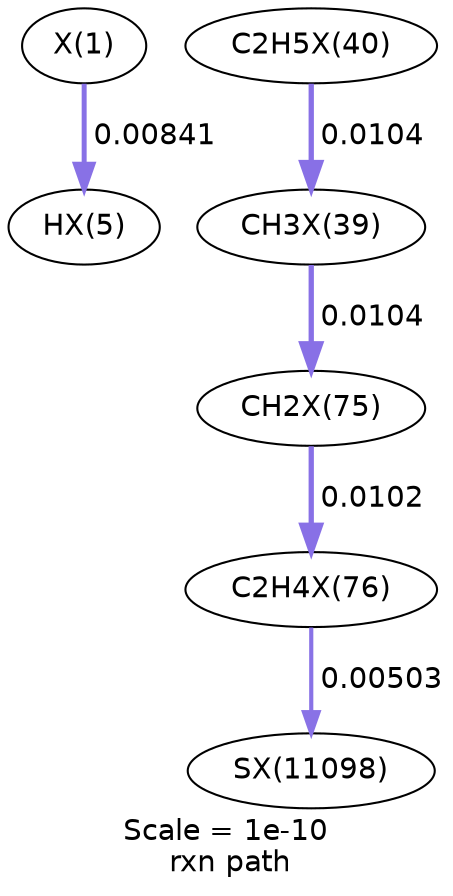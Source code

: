 digraph reaction_paths {
center=1;
s55 -> s56[fontname="Helvetica", style="setlinewidth(2.39)", arrowsize=1.2, color="0.7, 0.508, 0.9"
, label=" 0.00841"];
s59 -> s58[fontname="Helvetica", style="setlinewidth(2.55)", arrowsize=1.28, color="0.7, 0.51, 0.9"
, label=" 0.0104"];
s58 -> s63[fontname="Helvetica", style="setlinewidth(2.55)", arrowsize=1.28, color="0.7, 0.51, 0.9"
, label=" 0.0104"];
s63 -> s64[fontname="Helvetica", style="setlinewidth(2.54)", arrowsize=1.27, color="0.7, 0.51, 0.9"
, label=" 0.0102"];
s64 -> s262[fontname="Helvetica", style="setlinewidth(2)", arrowsize=1, color="0.7, 0.505, 0.9"
, label=" 0.00503"];
s55 [ fontname="Helvetica", label="X(1)"];
s56 [ fontname="Helvetica", label="HX(5)"];
s58 [ fontname="Helvetica", label="CH3X(39)"];
s59 [ fontname="Helvetica", label="C2H5X(40)"];
s63 [ fontname="Helvetica", label="CH2X(75)"];
s64 [ fontname="Helvetica", label="C2H4X(76)"];
s262 [ fontname="Helvetica", label="SX(11098)"];
 label = "Scale = 1e-10\l rxn path";
 fontname = "Helvetica";
}
